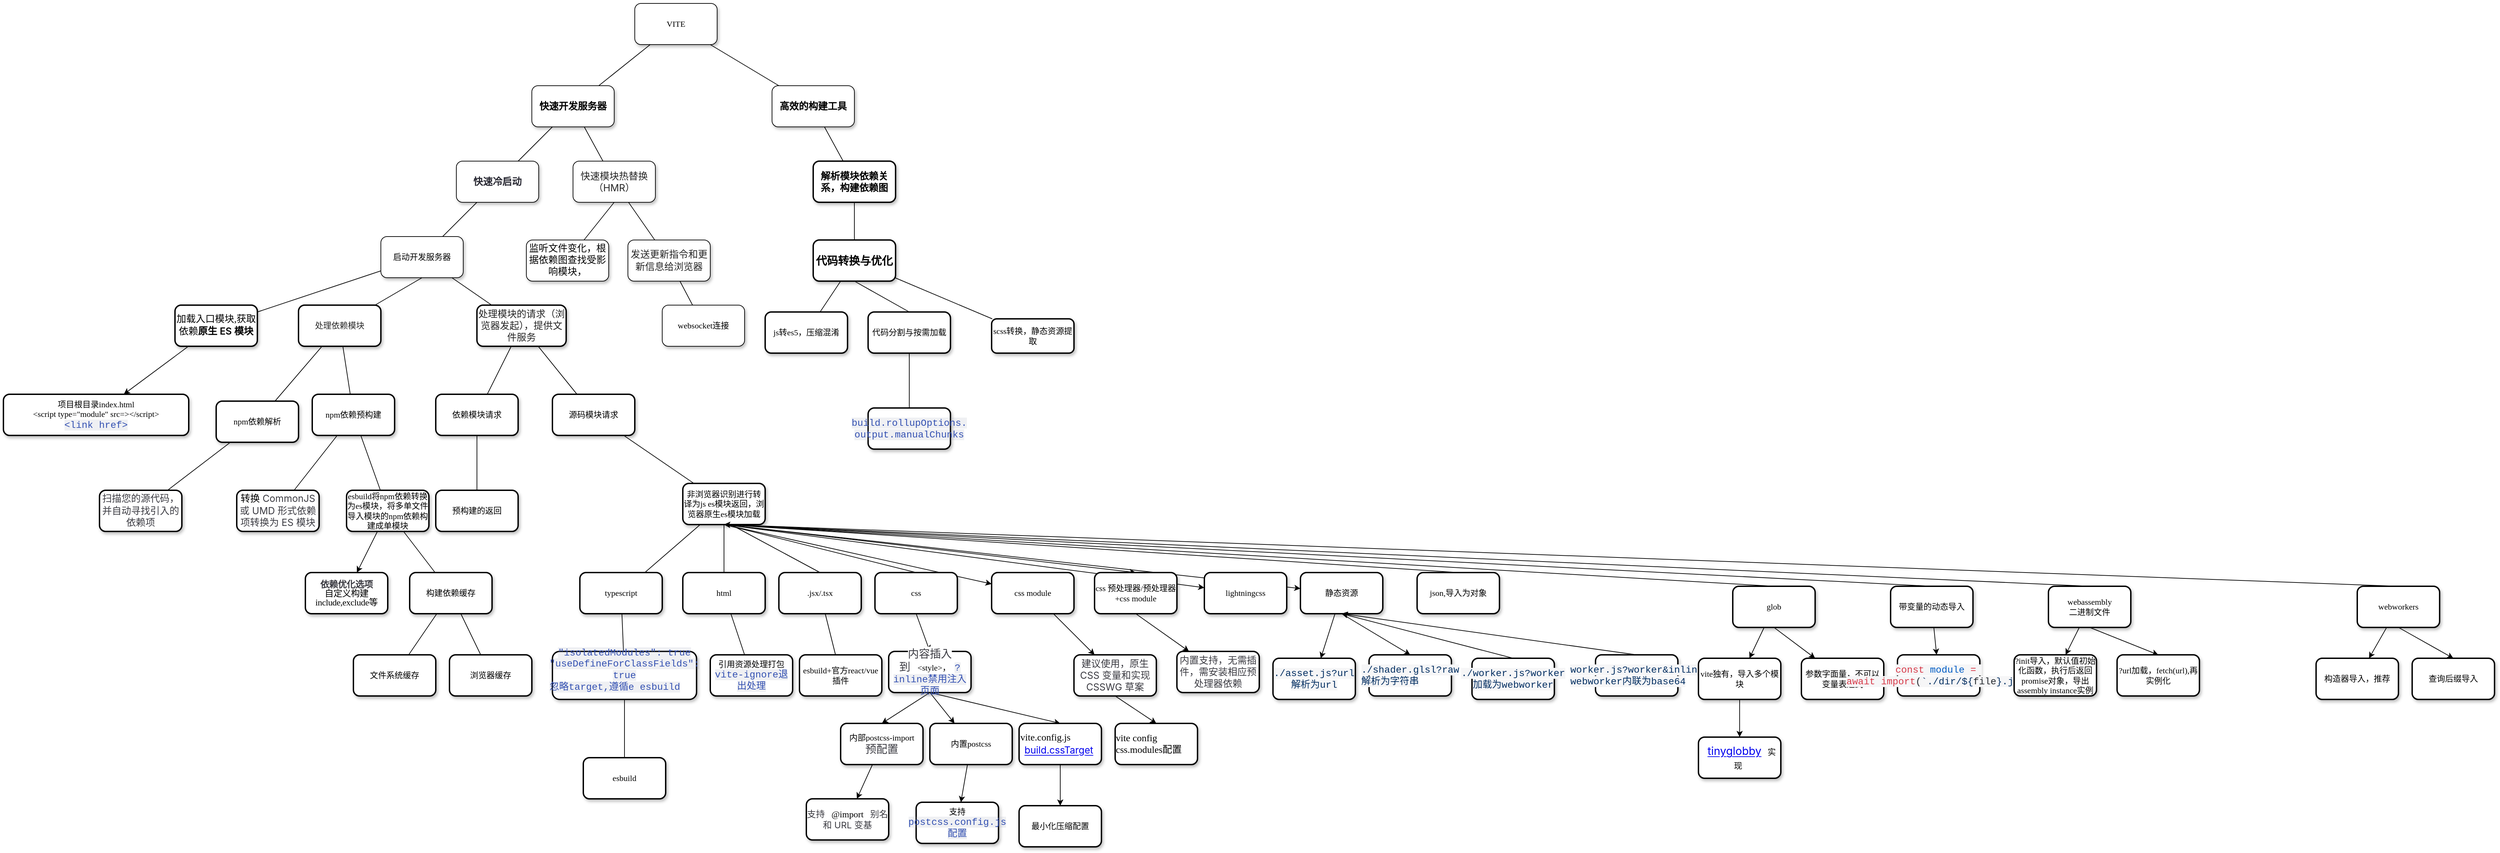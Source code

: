 <mxfile version="24.8.6">
  <diagram name="Page-1" id="10a91c8b-09ff-31b1-d368-03940ed4cc9e">
    <mxGraphModel dx="2201" dy="670" grid="1" gridSize="10" guides="1" tooltips="1" connect="1" arrows="1" fold="1" page="1" pageScale="1" pageWidth="1100" pageHeight="850" background="none" math="0" shadow="0">
      <root>
        <mxCell id="0" />
        <mxCell id="1" parent="0" />
        <mxCell id="62893188c0fa7362-1" value="VITE" style="whiteSpace=wrap;html=1;rounded=1;shadow=1;labelBackgroundColor=none;strokeWidth=1;fontFamily=Verdana;fontSize=12;align=center;" parent="1" vertex="1">
          <mxGeometry x="580" y="50" width="120" height="60" as="geometry" />
        </mxCell>
        <mxCell id="62893188c0fa7362-2" value="&lt;span style=&quot;-webkit-font-smoothing: antialiased; box-sizing: border-box; -webkit-tap-highlight-color: rgba(0, 0, 0, 0); font-weight: 600; color: initial; line-height: var(--md-box-samantha-normal-text-line-height); overflow-anchor: auto; font-family: Inter, -apple-system, &amp;quot;system-ui&amp;quot;, &amp;quot;Segoe UI&amp;quot;, &amp;quot;SF Pro SC&amp;quot;, &amp;quot;SF Pro Display&amp;quot;, &amp;quot;SF Pro Icons&amp;quot;, &amp;quot;PingFang SC&amp;quot;, &amp;quot;Hiragino Sans GB&amp;quot;, &amp;quot;Microsoft YaHei&amp;quot;, &amp;quot;Helvetica Neue&amp;quot;, Helvetica, Arial, sans-serif; text-align: left; background-color: rgb(255, 255, 255);&quot;&gt;&lt;font style=&quot;font-size: 14px;&quot;&gt;快速开发服务器&lt;/font&gt;&lt;/span&gt;" style="whiteSpace=wrap;html=1;rounded=1;shadow=1;labelBackgroundColor=none;strokeWidth=1;fontFamily=Verdana;fontSize=12;align=center;" parent="1" vertex="1">
          <mxGeometry x="430" y="170" width="120" height="60" as="geometry" />
        </mxCell>
        <mxCell id="62893188c0fa7362-3" value="&lt;span style=&quot;-webkit-font-smoothing: antialiased; box-sizing: border-box; -webkit-tap-highlight-color: rgba(0, 0, 0, 0); font-weight: 600; color: initial; line-height: var(--md-box-samantha-normal-text-line-height); overflow-anchor: auto; font-family: Inter, -apple-system, &amp;quot;system-ui&amp;quot;, &amp;quot;Segoe UI&amp;quot;, &amp;quot;SF Pro SC&amp;quot;, &amp;quot;SF Pro Display&amp;quot;, &amp;quot;SF Pro Icons&amp;quot;, &amp;quot;PingFang SC&amp;quot;, &amp;quot;Hiragino Sans GB&amp;quot;, &amp;quot;Microsoft YaHei&amp;quot;, &amp;quot;Helvetica Neue&amp;quot;, Helvetica, Arial, sans-serif; text-align: left; background-color: rgb(255, 255, 255);&quot;&gt;&lt;font style=&quot;font-size: 14px;&quot;&gt;高效的构建工具&lt;/font&gt;&lt;/span&gt;" style="whiteSpace=wrap;html=1;rounded=1;shadow=1;labelBackgroundColor=none;strokeWidth=1;fontFamily=Verdana;fontSize=12;align=center;" parent="1" vertex="1">
          <mxGeometry x="780" y="170" width="120" height="60" as="geometry" />
        </mxCell>
        <mxCell id="62893188c0fa7362-4" value="" style="rounded=0;html=1;labelBackgroundColor=none;startArrow=none;startFill=0;startSize=5;endArrow=none;endFill=0;endSize=5;jettySize=auto;orthogonalLoop=1;strokeWidth=1;fontFamily=Verdana;fontSize=12" parent="1" source="62893188c0fa7362-1" target="62893188c0fa7362-3" edge="1">
          <mxGeometry x="-0.3" y="13" relative="1" as="geometry">
            <mxPoint as="offset" />
          </mxGeometry>
        </mxCell>
        <mxCell id="62893188c0fa7362-5" value="" style="rounded=0;html=1;labelBackgroundColor=none;startArrow=none;startFill=0;startSize=5;endArrow=none;endFill=0;endSize=5;jettySize=auto;orthogonalLoop=1;strokeWidth=1;fontFamily=Verdana;fontSize=12" parent="1" source="62893188c0fa7362-1" target="62893188c0fa7362-2" edge="1">
          <mxGeometry x="-0.353" y="-11" relative="1" as="geometry">
            <mxPoint as="offset" />
          </mxGeometry>
        </mxCell>
        <mxCell id="62893188c0fa7362-8" value="&lt;span style=&quot;--un-rotate: 0; --un-rotate-x: 0; --un-rotate-y: 0; --un-rotate-z: 0; --un-scale-x: 1; --un-scale-y: 1; --un-scale-z: 1; --un-skew-x: 0; --un-skew-y: 0; --un-translate-x: 0; --un-translate-y: 0; --un-translate-z: 0; --un-pan-x: ; --un-pan-y: ; --un-pinch-zoom: ; --un-scroll-snap-strictness: proximity; --un-ordinal: ; --un-slashed-zero: ; --un-numeric-figure: ; --un-numeric-spacing: ; --un-numeric-fraction: ; --un-border-spacing-x: 0; --un-border-spacing-y: 0; --un-ring-offset-shadow: 0 0 transparent; --un-ring-shadow: 0 0 transparent; --un-shadow-inset: ; --un-shadow: 0 0 transparent; --un-ring-inset: ; --un-ring-offset-width: 0px; --un-ring-offset-color: #fff; --un-ring-width: 0px; --un-ring-color: rgba(147,197,253,.5); --un-blur: ; --un-brightness: ; --un-contrast: ; --un-drop-shadow: ; --un-grayscale: ; --un-hue-rotate: ; --un-invert: ; --un-saturate: ; --un-sepia: ; --un-backdrop-blur: ; --un-backdrop-brightness: ; --un-backdrop-contrast: ; --un-backdrop-grayscale: ; --un-backdrop-hue-rotate: ; --un-backdrop-invert: ; --un-backdrop-opacity: ; --un-backdrop-saturate: ; --un-backdrop-sepia: ; box-sizing: border-box; font-weight: 600; color: rgb(44, 44, 54); font-family: -apple-system, &amp;quot;system-ui&amp;quot;, &amp;quot;Segoe UI&amp;quot;, &amp;quot;Noto Sans&amp;quot;, Helvetica, Arial, sans-serif, &amp;quot;Apple Color Emoji&amp;quot;, &amp;quot;Segoe UI Emoji&amp;quot;; letter-spacing: 0.08px; text-align: left; background-color: rgb(255, 255, 255);&quot; data-spm-anchor-id=&quot;5176.281.0.i6.297c5d27ZNSkjN&quot;&gt;&lt;font style=&quot;font-size: 14px;&quot;&gt;快速冷启动&lt;/font&gt;&lt;/span&gt;" style="whiteSpace=wrap;html=1;rounded=1;shadow=1;labelBackgroundColor=none;strokeWidth=1;fontFamily=Verdana;fontSize=12;align=center;" parent="1" vertex="1">
          <mxGeometry x="320" y="280" width="120" height="60" as="geometry" />
        </mxCell>
        <mxCell id="yHctsX7cKEwODxLjcGEp-7" style="rounded=0;orthogonalLoop=1;jettySize=auto;html=1;exitX=0.5;exitY=1;exitDx=0;exitDy=0;endArrow=none;endFill=0;" parent="1" source="62893188c0fa7362-9" target="yHctsX7cKEwODxLjcGEp-3" edge="1">
          <mxGeometry relative="1" as="geometry" />
        </mxCell>
        <mxCell id="yHctsX7cKEwODxLjcGEp-11" value="" style="rounded=0;orthogonalLoop=1;jettySize=auto;html=1;endArrow=none;endFill=0;" parent="1" source="62893188c0fa7362-9" target="yHctsX7cKEwODxLjcGEp-10" edge="1">
          <mxGeometry relative="1" as="geometry" />
        </mxCell>
        <mxCell id="62893188c0fa7362-9" value="&lt;span style=&quot;color: rgba(0, 0, 0, 0.85); font-family: Inter, -apple-system, &amp;quot;system-ui&amp;quot;, &amp;quot;Segoe UI&amp;quot;, &amp;quot;SF Pro SC&amp;quot;, &amp;quot;SF Pro Display&amp;quot;, &amp;quot;SF Pro Icons&amp;quot;, &amp;quot;PingFang SC&amp;quot;, &amp;quot;Hiragino Sans GB&amp;quot;, &amp;quot;Microsoft YaHei&amp;quot;, &amp;quot;Helvetica Neue&amp;quot;, Helvetica, Arial, sans-serif; text-align: left; background-color: rgb(255, 255, 255);&quot;&gt;&lt;font style=&quot;font-size: 14px;&quot;&gt;快速模块热替换（HMR）&lt;/font&gt;&lt;/span&gt;" style="whiteSpace=wrap;html=1;rounded=1;shadow=1;labelBackgroundColor=none;strokeWidth=1;fontFamily=Verdana;fontSize=12;align=center;" parent="1" vertex="1">
          <mxGeometry x="490" y="280" width="120" height="60" as="geometry" />
        </mxCell>
        <mxCell id="yHctsX7cKEwODxLjcGEp-15" value="" style="rounded=0;orthogonalLoop=1;jettySize=auto;html=1;endArrow=none;endFill=0;" parent="1" source="62893188c0fa7362-10" target="yHctsX7cKEwODxLjcGEp-14" edge="1">
          <mxGeometry relative="1" as="geometry" />
        </mxCell>
        <mxCell id="62893188c0fa7362-10" value="&lt;span style=&quot;-webkit-font-smoothing: antialiased; box-sizing: border-box; -webkit-tap-highlight-color: rgba(0, 0, 0, 0); font-weight: 600; color: initial; line-height: var(--md-box-samantha-normal-text-line-height); overflow-anchor: auto; font-family: Inter, -apple-system, &amp;quot;system-ui&amp;quot;, &amp;quot;Segoe UI&amp;quot;, &amp;quot;SF Pro SC&amp;quot;, &amp;quot;SF Pro Display&amp;quot;, &amp;quot;SF Pro Icons&amp;quot;, &amp;quot;PingFang SC&amp;quot;, &amp;quot;Hiragino Sans GB&amp;quot;, &amp;quot;Microsoft YaHei&amp;quot;, &amp;quot;Helvetica Neue&amp;quot;, Helvetica, Arial, sans-serif; text-align: left; background-color: rgb(255, 255, 255);&quot;&gt;&lt;font style=&quot;font-size: 14px;&quot;&gt;解析模块依赖关系，构建依赖图&lt;/font&gt;&lt;/span&gt;" style="whiteSpace=wrap;html=1;rounded=1;shadow=1;labelBackgroundColor=none;strokeWidth=2;fontFamily=Verdana;fontSize=12;align=center;" parent="1" vertex="1">
          <mxGeometry x="840" y="280" width="120" height="60" as="geometry" />
        </mxCell>
        <mxCell id="62893188c0fa7362-12" value="&lt;span&gt;启动开发服务器&lt;/span&gt;" style="whiteSpace=wrap;html=1;rounded=1;shadow=1;labelBackgroundColor=none;strokeWidth=1;fontFamily=Verdana;fontSize=12;align=center;" parent="1" vertex="1">
          <mxGeometry x="210" y="390" width="120" height="60" as="geometry" />
        </mxCell>
        <mxCell id="62893188c0fa7362-14" value="" style="rounded=0;html=1;labelBackgroundColor=none;startArrow=none;startFill=0;startSize=5;endArrow=none;endFill=0;endSize=5;jettySize=auto;orthogonalLoop=1;strokeWidth=1;fontFamily=Verdana;fontSize=12" parent="1" source="62893188c0fa7362-2" target="62893188c0fa7362-8" edge="1">
          <mxGeometry x="-0.2" y="-14" relative="1" as="geometry">
            <mxPoint as="offset" />
          </mxGeometry>
        </mxCell>
        <mxCell id="62893188c0fa7362-15" value="" style="rounded=0;html=1;labelBackgroundColor=none;startArrow=none;startFill=0;startSize=5;endArrow=none;endFill=0;endSize=5;jettySize=auto;orthogonalLoop=1;strokeWidth=1;fontFamily=Verdana;fontSize=12" parent="1" source="62893188c0fa7362-2" target="62893188c0fa7362-9" edge="1">
          <mxGeometry x="-0.2" y="14" relative="1" as="geometry">
            <mxPoint as="offset" />
          </mxGeometry>
        </mxCell>
        <mxCell id="62893188c0fa7362-16" value="" style="rounded=0;html=1;labelBackgroundColor=none;startArrow=none;startFill=0;startSize=5;endArrow=none;endFill=0;endSize=5;jettySize=auto;orthogonalLoop=1;strokeWidth=1;fontFamily=Verdana;fontSize=12" parent="1" source="62893188c0fa7362-3" target="62893188c0fa7362-10" edge="1">
          <mxGeometry x="-0.261" y="-13" relative="1" as="geometry">
            <mxPoint as="offset" />
          </mxGeometry>
        </mxCell>
        <mxCell id="62893188c0fa7362-18" value="" style="rounded=0;html=1;labelBackgroundColor=none;startArrow=none;startFill=0;startSize=5;endArrow=none;endFill=0;endSize=5;jettySize=auto;orthogonalLoop=1;strokeWidth=1;fontFamily=Verdana;fontSize=12" parent="1" source="62893188c0fa7362-8" target="62893188c0fa7362-12" edge="1">
          <mxGeometry x="-0.217" y="-14" relative="1" as="geometry">
            <mxPoint as="offset" />
          </mxGeometry>
        </mxCell>
        <mxCell id="5Hu--Ve8GHNzu-1RMvdn-2" value="" style="rounded=0;orthogonalLoop=1;jettySize=auto;html=1;" edge="1" parent="1" source="62893188c0fa7362-20" target="5Hu--Ve8GHNzu-1RMvdn-1">
          <mxGeometry relative="1" as="geometry" />
        </mxCell>
        <mxCell id="62893188c0fa7362-20" value="&lt;font style=&quot;font-size: 14px;&quot;&gt;加载入口模块,获取依赖&lt;span style=&quot;-webkit-font-smoothing: antialiased; box-sizing: border-box; -webkit-tap-highlight-color: rgba(0, 0, 0, 0); font-weight: 600; color: initial; line-height: var(--md-box-samantha-normal-text-line-height); overflow-anchor: auto; font-family: Inter, -apple-system, &amp;quot;system-ui&amp;quot;, &amp;quot;Segoe UI&amp;quot;, &amp;quot;SF Pro SC&amp;quot;, &amp;quot;SF Pro Display&amp;quot;, &amp;quot;SF Pro Icons&amp;quot;, &amp;quot;PingFang SC&amp;quot;, &amp;quot;Hiragino Sans GB&amp;quot;, &amp;quot;Microsoft YaHei&amp;quot;, &amp;quot;Helvetica Neue&amp;quot;, Helvetica, Arial, sans-serif; text-align: left; background-color: rgb(255, 255, 255);&quot;&gt;原生 ES 模块&lt;/span&gt;&lt;/font&gt;" style="whiteSpace=wrap;html=1;rounded=1;shadow=1;labelBackgroundColor=none;strokeWidth=2;fontFamily=Verdana;fontSize=12;align=center;" parent="1" vertex="1">
          <mxGeometry x="-90" y="490" width="120" height="60" as="geometry" />
        </mxCell>
        <mxCell id="yHctsX7cKEwODxLjcGEp-2" value="" style="rounded=0;orthogonalLoop=1;jettySize=auto;html=1;endArrow=none;endFill=0;exitX=0.5;exitY=1;exitDx=0;exitDy=0;" parent="1" source="62893188c0fa7362-12" target="yHctsX7cKEwODxLjcGEp-1" edge="1">
          <mxGeometry relative="1" as="geometry">
            <mxPoint x="260" y="520" as="sourcePoint" />
          </mxGeometry>
        </mxCell>
        <mxCell id="5Hu--Ve8GHNzu-1RMvdn-24" value="" style="rounded=0;orthogonalLoop=1;jettySize=auto;html=1;endArrow=none;endFill=0;" edge="1" parent="1" source="62893188c0fa7362-21" target="5Hu--Ve8GHNzu-1RMvdn-23">
          <mxGeometry relative="1" as="geometry" />
        </mxCell>
        <mxCell id="5Hu--Ve8GHNzu-1RMvdn-28" value="" style="rounded=0;orthogonalLoop=1;jettySize=auto;html=1;endArrow=none;endFill=0;" edge="1" parent="1" source="62893188c0fa7362-21" target="5Hu--Ve8GHNzu-1RMvdn-27">
          <mxGeometry relative="1" as="geometry" />
        </mxCell>
        <mxCell id="62893188c0fa7362-21" value="&lt;span style=&quot;color: rgba(0, 0, 0, 0.85); font-family: Inter, -apple-system, &amp;quot;system-ui&amp;quot;, &amp;quot;Segoe UI&amp;quot;, &amp;quot;SF Pro SC&amp;quot;, &amp;quot;SF Pro Display&amp;quot;, &amp;quot;SF Pro Icons&amp;quot;, &amp;quot;PingFang SC&amp;quot;, &amp;quot;Hiragino Sans GB&amp;quot;, &amp;quot;Microsoft YaHei&amp;quot;, &amp;quot;Helvetica Neue&amp;quot;, Helvetica, Arial, sans-serif; text-align: left; background-color: rgb(255, 255, 255);&quot;&gt;&lt;font style=&quot;font-size: 14px;&quot;&gt;处理模块的请求（浏览器发起），提供文件服务&lt;/font&gt;&lt;/span&gt;" style="whiteSpace=wrap;html=1;rounded=1;shadow=1;labelBackgroundColor=none;strokeWidth=2;fontFamily=Verdana;fontSize=12;align=center;" parent="1" vertex="1">
          <mxGeometry x="350" y="490" width="130" height="60" as="geometry" />
        </mxCell>
        <mxCell id="62893188c0fa7362-24" value="" style="rounded=0;html=1;labelBackgroundColor=none;startArrow=none;startFill=0;startSize=5;endArrow=none;endFill=0;endSize=5;jettySize=auto;orthogonalLoop=1;strokeWidth=1;fontFamily=Verdana;fontSize=12" parent="1" source="62893188c0fa7362-12" target="62893188c0fa7362-20" edge="1">
          <mxGeometry x="0.137" y="-16" relative="1" as="geometry">
            <mxPoint as="offset" />
          </mxGeometry>
        </mxCell>
        <mxCell id="62893188c0fa7362-25" value="" style="rounded=0;html=1;labelBackgroundColor=none;startArrow=none;startFill=0;startSize=5;endArrow=none;endFill=0;endSize=5;jettySize=auto;orthogonalLoop=1;strokeWidth=1;fontFamily=Verdana;fontSize=12" parent="1" source="62893188c0fa7362-12" target="62893188c0fa7362-21" edge="1">
          <mxGeometry x="0.137" y="16" relative="1" as="geometry">
            <mxPoint as="offset" />
          </mxGeometry>
        </mxCell>
        <mxCell id="5Hu--Ve8GHNzu-1RMvdn-4" value="" style="rounded=0;orthogonalLoop=1;jettySize=auto;html=1;endArrow=none;endFill=0;" edge="1" parent="1" source="yHctsX7cKEwODxLjcGEp-1" target="5Hu--Ve8GHNzu-1RMvdn-3">
          <mxGeometry relative="1" as="geometry" />
        </mxCell>
        <mxCell id="5Hu--Ve8GHNzu-1RMvdn-6" value="" style="rounded=0;orthogonalLoop=1;jettySize=auto;html=1;endArrow=none;endFill=0;" edge="1" parent="1" source="yHctsX7cKEwODxLjcGEp-1" target="5Hu--Ve8GHNzu-1RMvdn-5">
          <mxGeometry relative="1" as="geometry" />
        </mxCell>
        <mxCell id="yHctsX7cKEwODxLjcGEp-1" value="&lt;span style=&quot;color: rgba(0, 0, 0, 0.85); font-family: Inter, -apple-system, &amp;quot;system-ui&amp;quot;, &amp;quot;Segoe UI&amp;quot;, &amp;quot;SF Pro SC&amp;quot;, &amp;quot;SF Pro Display&amp;quot;, &amp;quot;SF Pro Icons&amp;quot;, &amp;quot;PingFang SC&amp;quot;, &amp;quot;Hiragino Sans GB&amp;quot;, &amp;quot;Microsoft YaHei&amp;quot;, &amp;quot;Helvetica Neue&amp;quot;, Helvetica, Arial, sans-serif; text-align: left; background-color: rgb(255, 255, 255);&quot;&gt;&lt;font style=&quot;font-size: 12px;&quot;&gt;处理依赖模块&lt;/font&gt;&lt;/span&gt;" style="whiteSpace=wrap;html=1;fontFamily=Verdana;rounded=1;shadow=1;labelBackgroundColor=none;strokeWidth=2;" parent="1" vertex="1">
          <mxGeometry x="90" y="490" width="120" height="60" as="geometry" />
        </mxCell>
        <mxCell id="yHctsX7cKEwODxLjcGEp-3" value="&lt;font style=&quot;font-size: 14px;&quot;&gt;监听文件变化，根据依赖图查找受影响模块，&lt;/font&gt;" style="whiteSpace=wrap;html=1;fontFamily=Verdana;rounded=1;shadow=1;labelBackgroundColor=none;strokeWidth=1;" parent="1" vertex="1">
          <mxGeometry x="422" y="395" width="120" height="60" as="geometry" />
        </mxCell>
        <mxCell id="yHctsX7cKEwODxLjcGEp-13" value="" style="rounded=0;orthogonalLoop=1;jettySize=auto;html=1;endArrow=none;endFill=0;" parent="1" source="yHctsX7cKEwODxLjcGEp-10" target="yHctsX7cKEwODxLjcGEp-12" edge="1">
          <mxGeometry relative="1" as="geometry" />
        </mxCell>
        <mxCell id="yHctsX7cKEwODxLjcGEp-10" value="&lt;font style=&quot;font-size: 14px;&quot;&gt;&lt;span style=&quot;color: rgba(0, 0, 0, 0.85); font-family: Inter, -apple-system, &amp;quot;system-ui&amp;quot;, &amp;quot;Segoe UI&amp;quot;, &amp;quot;SF Pro SC&amp;quot;, &amp;quot;SF Pro Display&amp;quot;, &amp;quot;SF Pro Icons&amp;quot;, &amp;quot;PingFang SC&amp;quot;, &amp;quot;Hiragino Sans GB&amp;quot;, &amp;quot;Microsoft YaHei&amp;quot;, &amp;quot;Helvetica Neue&amp;quot;, Helvetica, Arial, sans-serif; text-align: left; background-color: rgb(255, 255, 255);&quot;&gt;发送更新指令和更新信息给浏览器&lt;/span&gt;&lt;/font&gt;" style="whiteSpace=wrap;html=1;fontFamily=Verdana;rounded=1;shadow=1;labelBackgroundColor=none;strokeWidth=1;" parent="1" vertex="1">
          <mxGeometry x="570" y="395" width="120" height="60" as="geometry" />
        </mxCell>
        <mxCell id="yHctsX7cKEwODxLjcGEp-12" value="websocket连接" style="whiteSpace=wrap;html=1;fontFamily=Verdana;rounded=1;shadow=1;labelBackgroundColor=none;strokeWidth=1;" parent="1" vertex="1">
          <mxGeometry x="620" y="490" width="120" height="60" as="geometry" />
        </mxCell>
        <mxCell id="yHctsX7cKEwODxLjcGEp-18" value="" style="rounded=0;orthogonalLoop=1;jettySize=auto;html=1;endArrow=none;endFill=0;" parent="1" source="yHctsX7cKEwODxLjcGEp-14" target="yHctsX7cKEwODxLjcGEp-16" edge="1">
          <mxGeometry relative="1" as="geometry" />
        </mxCell>
        <mxCell id="yHctsX7cKEwODxLjcGEp-22" value="" style="rounded=0;orthogonalLoop=1;jettySize=auto;html=1;endArrow=none;endFill=0;" parent="1" source="yHctsX7cKEwODxLjcGEp-14" target="yHctsX7cKEwODxLjcGEp-21" edge="1">
          <mxGeometry relative="1" as="geometry" />
        </mxCell>
        <mxCell id="yHctsX7cKEwODxLjcGEp-26" style="rounded=0;orthogonalLoop=1;jettySize=auto;html=1;exitX=0.5;exitY=1;exitDx=0;exitDy=0;entryX=0.5;entryY=0;entryDx=0;entryDy=0;endArrow=none;endFill=0;" parent="1" source="yHctsX7cKEwODxLjcGEp-14" target="yHctsX7cKEwODxLjcGEp-23" edge="1">
          <mxGeometry relative="1" as="geometry" />
        </mxCell>
        <mxCell id="yHctsX7cKEwODxLjcGEp-14" value="&lt;span style=&quot;-webkit-font-smoothing: antialiased; box-sizing: border-box; -webkit-tap-highlight-color: rgba(0, 0, 0, 0); font-weight: 600; color: initial; font-size: 16px; line-height: var(--md-box-samantha-normal-text-line-height); overflow-anchor: auto; font-family: Inter, -apple-system, &amp;quot;system-ui&amp;quot;, &amp;quot;Segoe UI&amp;quot;, &amp;quot;SF Pro SC&amp;quot;, &amp;quot;SF Pro Display&amp;quot;, &amp;quot;SF Pro Icons&amp;quot;, &amp;quot;PingFang SC&amp;quot;, &amp;quot;Hiragino Sans GB&amp;quot;, &amp;quot;Microsoft YaHei&amp;quot;, &amp;quot;Helvetica Neue&amp;quot;, Helvetica, Arial, sans-serif; text-align: left; background-color: rgb(255, 255, 255);&quot;&gt;代码转换与优化&lt;/span&gt;" style="whiteSpace=wrap;html=1;fontFamily=Verdana;rounded=1;shadow=1;labelBackgroundColor=none;strokeWidth=2;" parent="1" vertex="1">
          <mxGeometry x="840" y="395" width="120" height="60" as="geometry" />
        </mxCell>
        <mxCell id="yHctsX7cKEwODxLjcGEp-16" value="js转es5，压缩混淆" style="whiteSpace=wrap;html=1;fontFamily=Verdana;rounded=1;shadow=1;labelBackgroundColor=none;strokeWidth=2;" parent="1" vertex="1">
          <mxGeometry x="770" y="500" width="120" height="60" as="geometry" />
        </mxCell>
        <mxCell id="yHctsX7cKEwODxLjcGEp-21" value="scss转换，静态资源提取" style="whiteSpace=wrap;html=1;fontFamily=Verdana;rounded=1;shadow=1;labelBackgroundColor=none;strokeWidth=2;" parent="1" vertex="1">
          <mxGeometry x="1100" y="510" width="120" height="50" as="geometry" />
        </mxCell>
        <mxCell id="5Hu--Ve8GHNzu-1RMvdn-125" value="" style="rounded=0;orthogonalLoop=1;jettySize=auto;html=1;endArrow=none;endFill=0;" edge="1" parent="1" source="yHctsX7cKEwODxLjcGEp-23" target="5Hu--Ve8GHNzu-1RMvdn-124">
          <mxGeometry relative="1" as="geometry" />
        </mxCell>
        <mxCell id="yHctsX7cKEwODxLjcGEp-23" value="代码分割与按需加载" style="whiteSpace=wrap;html=1;fontFamily=Verdana;rounded=1;shadow=1;labelBackgroundColor=none;strokeWidth=2;" parent="1" vertex="1">
          <mxGeometry x="920" y="500" width="120" height="60" as="geometry" />
        </mxCell>
        <mxCell id="5Hu--Ve8GHNzu-1RMvdn-1" value="项目根目录index.html&lt;div&gt;&amp;lt;script type=&quot;module&quot; src=&amp;gt;&amp;lt;/script&amp;gt;&lt;/div&gt;&lt;div&gt;&lt;span style=&quot;color: rgb(52, 81, 178); font-family: ui-monospace, Menlo, Monaco, Consolas, &amp;quot;Liberation Mono&amp;quot;, &amp;quot;Courier New&amp;quot;, monospace; font-size: 14px; text-align: start; background-color: rgba(142, 150, 170, 0.14);&quot;&gt;&amp;lt;link href&amp;gt;&lt;/span&gt;&lt;/div&gt;" style="whiteSpace=wrap;html=1;fontFamily=Verdana;rounded=1;shadow=1;labelBackgroundColor=none;strokeWidth=2;" vertex="1" parent="1">
          <mxGeometry x="-340" y="620" width="270" height="60" as="geometry" />
        </mxCell>
        <mxCell id="5Hu--Ve8GHNzu-1RMvdn-8" value="" style="rounded=0;orthogonalLoop=1;jettySize=auto;html=1;endArrow=none;endFill=0;" edge="1" parent="1" source="5Hu--Ve8GHNzu-1RMvdn-3" target="5Hu--Ve8GHNzu-1RMvdn-7">
          <mxGeometry relative="1" as="geometry" />
        </mxCell>
        <mxCell id="5Hu--Ve8GHNzu-1RMvdn-10" value="" style="rounded=0;orthogonalLoop=1;jettySize=auto;html=1;endArrow=none;endFill=0;" edge="1" parent="1" source="5Hu--Ve8GHNzu-1RMvdn-3" target="5Hu--Ve8GHNzu-1RMvdn-9">
          <mxGeometry relative="1" as="geometry" />
        </mxCell>
        <mxCell id="5Hu--Ve8GHNzu-1RMvdn-3" value="npm依赖预构建" style="whiteSpace=wrap;html=1;fontFamily=Verdana;rounded=1;shadow=1;labelBackgroundColor=none;strokeWidth=2;" vertex="1" parent="1">
          <mxGeometry x="110" y="620" width="120" height="60" as="geometry" />
        </mxCell>
        <mxCell id="5Hu--Ve8GHNzu-1RMvdn-21" value="" style="rounded=0;orthogonalLoop=1;jettySize=auto;html=1;endArrow=none;endFill=0;" edge="1" parent="1" source="5Hu--Ve8GHNzu-1RMvdn-5" target="5Hu--Ve8GHNzu-1RMvdn-20">
          <mxGeometry relative="1" as="geometry" />
        </mxCell>
        <mxCell id="5Hu--Ve8GHNzu-1RMvdn-5" value="npm依赖解析" style="whiteSpace=wrap;html=1;fontFamily=Verdana;rounded=1;shadow=1;labelBackgroundColor=none;strokeWidth=2;" vertex="1" parent="1">
          <mxGeometry x="-30" y="630" width="120" height="60" as="geometry" />
        </mxCell>
        <mxCell id="5Hu--Ve8GHNzu-1RMvdn-7" value="转换&lt;span style=&quot;color: rgb(60, 60, 67); font-family: &amp;quot;Punctuation SC&amp;quot;, Inter, ui-sans-serif, system-ui, sans-serif, &amp;quot;Apple Color Emoji&amp;quot;, &amp;quot;Segoe UI Emoji&amp;quot;, &amp;quot;Segoe UI Symbol&amp;quot;, &amp;quot;Noto Color Emoji&amp;quot;; font-size: 14px; text-align: left; background-color: rgb(255, 255, 255);&quot;&gt;&amp;nbsp;CommonJS 或 UMD 形式依赖项转换为 ES 模块&lt;/span&gt;" style="whiteSpace=wrap;html=1;fontFamily=Verdana;rounded=1;shadow=1;labelBackgroundColor=none;strokeWidth=2;fontSize=14;" vertex="1" parent="1">
          <mxGeometry y="760" width="120" height="60" as="geometry" />
        </mxCell>
        <mxCell id="5Hu--Ve8GHNzu-1RMvdn-12" value="" style="rounded=0;orthogonalLoop=1;jettySize=auto;html=1;endArrow=none;endFill=0;" edge="1" parent="1" source="5Hu--Ve8GHNzu-1RMvdn-9" target="5Hu--Ve8GHNzu-1RMvdn-11">
          <mxGeometry relative="1" as="geometry" />
        </mxCell>
        <mxCell id="5Hu--Ve8GHNzu-1RMvdn-19" value="" style="rounded=0;orthogonalLoop=1;jettySize=auto;html=1;" edge="1" parent="1" source="5Hu--Ve8GHNzu-1RMvdn-9" target="5Hu--Ve8GHNzu-1RMvdn-18">
          <mxGeometry relative="1" as="geometry" />
        </mxCell>
        <mxCell id="5Hu--Ve8GHNzu-1RMvdn-9" value="esbuild将npm依赖转换为es模块，将多单文件导入模块的npm依赖构建成单模块" style="whiteSpace=wrap;html=1;fontFamily=Verdana;rounded=1;shadow=1;labelBackgroundColor=none;strokeWidth=2;" vertex="1" parent="1">
          <mxGeometry x="160" y="760" width="120" height="60" as="geometry" />
        </mxCell>
        <mxCell id="5Hu--Ve8GHNzu-1RMvdn-14" value="" style="rounded=0;orthogonalLoop=1;jettySize=auto;html=1;endArrow=none;endFill=0;" edge="1" parent="1" source="5Hu--Ve8GHNzu-1RMvdn-11" target="5Hu--Ve8GHNzu-1RMvdn-13">
          <mxGeometry relative="1" as="geometry" />
        </mxCell>
        <mxCell id="5Hu--Ve8GHNzu-1RMvdn-16" value="" style="rounded=0;orthogonalLoop=1;jettySize=auto;html=1;endArrow=none;endFill=0;" edge="1" parent="1" source="5Hu--Ve8GHNzu-1RMvdn-11" target="5Hu--Ve8GHNzu-1RMvdn-15">
          <mxGeometry relative="1" as="geometry" />
        </mxCell>
        <mxCell id="5Hu--Ve8GHNzu-1RMvdn-11" value="构建依赖缓存" style="whiteSpace=wrap;html=1;fontFamily=Verdana;rounded=1;shadow=1;labelBackgroundColor=none;strokeWidth=2;" vertex="1" parent="1">
          <mxGeometry x="252" y="880" width="120" height="60" as="geometry" />
        </mxCell>
        <mxCell id="5Hu--Ve8GHNzu-1RMvdn-13" value="文件系统缓存" style="whiteSpace=wrap;html=1;fontFamily=Verdana;rounded=1;shadow=1;labelBackgroundColor=none;strokeWidth=2;" vertex="1" parent="1">
          <mxGeometry x="170" y="1000" width="120" height="60" as="geometry" />
        </mxCell>
        <mxCell id="5Hu--Ve8GHNzu-1RMvdn-15" value="浏览器缓存" style="whiteSpace=wrap;html=1;fontFamily=Verdana;rounded=1;shadow=1;labelBackgroundColor=none;strokeWidth=2;" vertex="1" parent="1">
          <mxGeometry x="310" y="1000" width="120" height="60" as="geometry" />
        </mxCell>
        <mxCell id="5Hu--Ve8GHNzu-1RMvdn-18" value="&lt;h1 style=&quot;box-sizing: border-box; margin: 0px; line-height: 100%; overflow-wrap: break-word; position: relative; outline: none; letter-spacing: -0.02em; color: rgb(60, 60, 67); font-family: &amp;quot;Punctuation SC&amp;quot;, Inter, ui-sans-serif, system-ui, sans-serif, &amp;quot;Apple Color Emoji&amp;quot;, &amp;quot;Segoe UI Emoji&amp;quot;, &amp;quot;Segoe UI Symbol&amp;quot;, &amp;quot;Noto Color Emoji&amp;quot;; background-color: rgb(255, 255, 255); font-size: 13px;&quot; tabindex=&quot;-1&quot; id=&quot;dep-optimization-options&quot;&gt;&lt;font style=&quot;font-size: 13px;&quot;&gt;依赖优化选项&lt;/font&gt;&lt;/h1&gt;&lt;h1 style=&quot;box-sizing: border-box; margin: 0px; line-height: 100%; overflow-wrap: break-word; position: relative; outline: none; letter-spacing: -0.02em; color: rgb(60, 60, 67); font-family: &amp;quot;Punctuation SC&amp;quot;, Inter, ui-sans-serif, system-ui, sans-serif, &amp;quot;Apple Color Emoji&amp;quot;, &amp;quot;Segoe UI Emoji&amp;quot;, &amp;quot;Segoe UI Symbol&amp;quot;, &amp;quot;Noto Color Emoji&amp;quot;; background-color: rgb(255, 255, 255); font-size: 13px;&quot; tabindex=&quot;-1&quot; id=&quot;dep-optimization-options&quot;&gt;&lt;span style=&quot;background-color: initial; color: rgb(0, 0, 0); font-family: Verdana; font-weight: normal;&quot;&gt;&lt;font style=&quot;font-size: 13px;&quot;&gt;自定义构建include,exclude等&lt;/font&gt;&lt;/span&gt;&lt;/h1&gt;" style="whiteSpace=wrap;html=1;fontFamily=Verdana;rounded=1;shadow=1;labelBackgroundColor=none;strokeWidth=2;fontSize=14;align=center;" vertex="1" parent="1">
          <mxGeometry x="100" y="880" width="120" height="60" as="geometry" />
        </mxCell>
        <mxCell id="5Hu--Ve8GHNzu-1RMvdn-20" value="&lt;span style=&quot;color: rgb(60, 60, 67); font-family: &amp;quot;Punctuation SC&amp;quot;, Inter, ui-sans-serif, system-ui, sans-serif, &amp;quot;Apple Color Emoji&amp;quot;, &amp;quot;Segoe UI Emoji&amp;quot;, &amp;quot;Segoe UI Symbol&amp;quot;, &amp;quot;Noto Color Emoji&amp;quot;; font-size: 14px; text-align: start; background-color: rgb(255, 255, 255);&quot;&gt;扫描您的源代码，并自动寻找引入的依赖项&lt;/span&gt;" style="whiteSpace=wrap;html=1;fontFamily=Verdana;rounded=1;shadow=1;labelBackgroundColor=none;strokeWidth=2;fontSize=14;" vertex="1" parent="1">
          <mxGeometry x="-200" y="760" width="120" height="60" as="geometry" />
        </mxCell>
        <mxCell id="5Hu--Ve8GHNzu-1RMvdn-32" value="" style="rounded=0;orthogonalLoop=1;jettySize=auto;html=1;endArrow=none;endFill=0;" edge="1" parent="1" source="5Hu--Ve8GHNzu-1RMvdn-23" target="5Hu--Ve8GHNzu-1RMvdn-31">
          <mxGeometry relative="1" as="geometry" />
        </mxCell>
        <mxCell id="5Hu--Ve8GHNzu-1RMvdn-23" value="依赖模块请求" style="whiteSpace=wrap;html=1;fontFamily=Verdana;rounded=1;shadow=1;labelBackgroundColor=none;strokeWidth=2;" vertex="1" parent="1">
          <mxGeometry x="290" y="620" width="120" height="60" as="geometry" />
        </mxCell>
        <mxCell id="5Hu--Ve8GHNzu-1RMvdn-30" value="" style="rounded=0;orthogonalLoop=1;jettySize=auto;html=1;endArrow=none;endFill=0;" edge="1" parent="1" source="5Hu--Ve8GHNzu-1RMvdn-27" target="5Hu--Ve8GHNzu-1RMvdn-29">
          <mxGeometry relative="1" as="geometry" />
        </mxCell>
        <mxCell id="5Hu--Ve8GHNzu-1RMvdn-27" value="源码模块请求" style="whiteSpace=wrap;html=1;fontFamily=Verdana;rounded=1;shadow=1;labelBackgroundColor=none;strokeWidth=2;" vertex="1" parent="1">
          <mxGeometry x="460" y="620" width="120" height="60" as="geometry" />
        </mxCell>
        <mxCell id="5Hu--Ve8GHNzu-1RMvdn-34" value="" style="rounded=0;orthogonalLoop=1;jettySize=auto;html=1;endArrow=none;endFill=0;" edge="1" parent="1" source="5Hu--Ve8GHNzu-1RMvdn-29" target="5Hu--Ve8GHNzu-1RMvdn-33">
          <mxGeometry relative="1" as="geometry" />
        </mxCell>
        <mxCell id="5Hu--Ve8GHNzu-1RMvdn-36" value="" style="rounded=0;orthogonalLoop=1;jettySize=auto;html=1;endArrow=none;endFill=0;" edge="1" parent="1" source="5Hu--Ve8GHNzu-1RMvdn-29" target="5Hu--Ve8GHNzu-1RMvdn-35">
          <mxGeometry relative="1" as="geometry" />
        </mxCell>
        <mxCell id="5Hu--Ve8GHNzu-1RMvdn-48" value="" style="rounded=0;orthogonalLoop=1;jettySize=auto;html=1;endArrow=none;endFill=0;entryX=0.5;entryY=0;entryDx=0;entryDy=0;" edge="1" parent="1" target="5Hu--Ve8GHNzu-1RMvdn-44">
          <mxGeometry relative="1" as="geometry">
            <mxPoint x="720" y="810" as="sourcePoint" />
          </mxGeometry>
        </mxCell>
        <mxCell id="5Hu--Ve8GHNzu-1RMvdn-50" style="rounded=0;orthogonalLoop=1;jettySize=auto;html=1;exitX=0.5;exitY=1;exitDx=0;exitDy=0;entryX=0.5;entryY=0;entryDx=0;entryDy=0;endArrow=none;endFill=0;" edge="1" parent="1" source="5Hu--Ve8GHNzu-1RMvdn-29" target="5Hu--Ve8GHNzu-1RMvdn-49">
          <mxGeometry relative="1" as="geometry" />
        </mxCell>
        <mxCell id="5Hu--Ve8GHNzu-1RMvdn-71" style="rounded=0;orthogonalLoop=1;jettySize=auto;html=1;exitX=0.5;exitY=1;exitDx=0;exitDy=0;" edge="1" parent="1" source="5Hu--Ve8GHNzu-1RMvdn-29" target="5Hu--Ve8GHNzu-1RMvdn-70">
          <mxGeometry relative="1" as="geometry" />
        </mxCell>
        <mxCell id="5Hu--Ve8GHNzu-1RMvdn-78" style="rounded=0;orthogonalLoop=1;jettySize=auto;html=1;exitX=0.5;exitY=1;exitDx=0;exitDy=0;entryX=0.5;entryY=0;entryDx=0;entryDy=0;" edge="1" parent="1" source="5Hu--Ve8GHNzu-1RMvdn-29" target="5Hu--Ve8GHNzu-1RMvdn-77">
          <mxGeometry relative="1" as="geometry" />
        </mxCell>
        <mxCell id="5Hu--Ve8GHNzu-1RMvdn-82" style="rounded=0;orthogonalLoop=1;jettySize=auto;html=1;exitX=0.5;exitY=1;exitDx=0;exitDy=0;" edge="1" parent="1" source="5Hu--Ve8GHNzu-1RMvdn-29" target="5Hu--Ve8GHNzu-1RMvdn-81">
          <mxGeometry relative="1" as="geometry" />
        </mxCell>
        <mxCell id="5Hu--Ve8GHNzu-1RMvdn-84" style="rounded=0;orthogonalLoop=1;jettySize=auto;html=1;exitX=0.5;exitY=1;exitDx=0;exitDy=0;" edge="1" parent="1" source="5Hu--Ve8GHNzu-1RMvdn-29" target="5Hu--Ve8GHNzu-1RMvdn-83">
          <mxGeometry relative="1" as="geometry" />
        </mxCell>
        <mxCell id="5Hu--Ve8GHNzu-1RMvdn-29" value="非浏览器识别进行转译为js es模块返回，浏览器原生es模块加载" style="whiteSpace=wrap;html=1;fontFamily=Verdana;rounded=1;shadow=1;labelBackgroundColor=none;strokeWidth=2;" vertex="1" parent="1">
          <mxGeometry x="650" y="750" width="120" height="60" as="geometry" />
        </mxCell>
        <mxCell id="5Hu--Ve8GHNzu-1RMvdn-31" value="预构建的返回" style="whiteSpace=wrap;html=1;fontFamily=Verdana;rounded=1;shadow=1;labelBackgroundColor=none;strokeWidth=2;" vertex="1" parent="1">
          <mxGeometry x="290" y="760" width="120" height="60" as="geometry" />
        </mxCell>
        <mxCell id="5Hu--Ve8GHNzu-1RMvdn-38" value="" style="rounded=0;orthogonalLoop=1;jettySize=auto;html=1;endArrow=none;endFill=0;" edge="1" parent="1" source="5Hu--Ve8GHNzu-1RMvdn-33" target="5Hu--Ve8GHNzu-1RMvdn-37">
          <mxGeometry relative="1" as="geometry" />
        </mxCell>
        <mxCell id="5Hu--Ve8GHNzu-1RMvdn-33" value="typescript" style="whiteSpace=wrap;html=1;fontFamily=Verdana;rounded=1;shadow=1;labelBackgroundColor=none;strokeWidth=2;" vertex="1" parent="1">
          <mxGeometry x="500" y="880" width="120" height="60" as="geometry" />
        </mxCell>
        <mxCell id="5Hu--Ve8GHNzu-1RMvdn-40" value="" style="rounded=0;orthogonalLoop=1;jettySize=auto;html=1;endArrow=none;endFill=0;" edge="1" parent="1" source="5Hu--Ve8GHNzu-1RMvdn-35" target="5Hu--Ve8GHNzu-1RMvdn-39">
          <mxGeometry relative="1" as="geometry" />
        </mxCell>
        <mxCell id="5Hu--Ve8GHNzu-1RMvdn-35" value="html" style="whiteSpace=wrap;html=1;fontFamily=Verdana;rounded=1;shadow=1;labelBackgroundColor=none;strokeWidth=2;" vertex="1" parent="1">
          <mxGeometry x="650" y="880" width="120" height="60" as="geometry" />
        </mxCell>
        <mxCell id="5Hu--Ve8GHNzu-1RMvdn-42" value="" style="rounded=0;orthogonalLoop=1;jettySize=auto;html=1;endArrow=none;endFill=0;" edge="1" parent="1" source="5Hu--Ve8GHNzu-1RMvdn-37" target="5Hu--Ve8GHNzu-1RMvdn-41">
          <mxGeometry relative="1" as="geometry" />
        </mxCell>
        <mxCell id="5Hu--Ve8GHNzu-1RMvdn-37" value="&lt;span style=&quot;color: rgb(52, 81, 178); font-family: ui-monospace, Menlo, Monaco, Consolas, &amp;quot;Liberation Mono&amp;quot;, &amp;quot;Courier New&amp;quot;, monospace; font-size: 14px; text-align: start; background-color: rgba(142, 150, 170, 0.14);&quot;&gt;&quot;isolatedModules&quot;: true&lt;/span&gt;&lt;div&gt;&lt;span style=&quot;color: rgb(52, 81, 178); font-family: ui-monospace, Menlo, Monaco, Consolas, &amp;quot;Liberation Mono&amp;quot;, &amp;quot;Courier New&amp;quot;, monospace; font-size: 14px; text-align: start; background-color: rgba(142, 150, 170, 0.14);&quot;&gt;&quot;useDefineForClassFields&quot;: true&lt;/span&gt;&lt;span style=&quot;color: rgb(52, 81, 178); font-family: ui-monospace, Menlo, Monaco, Consolas, &amp;quot;Liberation Mono&amp;quot;, &amp;quot;Courier New&amp;quot;, monospace; font-size: 14px; text-align: start; background-color: rgba(142, 150, 170, 0.14);&quot;&gt;&lt;/span&gt;&lt;/div&gt;&lt;div style=&quot;text-align: start;&quot;&gt;&lt;font face=&quot;ui-monospace, Menlo, Monaco, Consolas, Liberation Mono, Courier New, monospace&quot; color=&quot;#3451b2&quot;&gt;&lt;span style=&quot;font-size: 14px; background-color: rgba(142, 150, 170, 0.14);&quot;&gt;忽略target,遵循e esbuild&lt;/span&gt;&lt;/font&gt;&lt;/div&gt;&lt;div&gt;&lt;span style=&quot;color: rgb(52, 81, 178); font-family: ui-monospace, Menlo, Monaco, Consolas, &amp;quot;Liberation Mono&amp;quot;, &amp;quot;Courier New&amp;quot;, monospace; font-size: 14px; text-align: start; background-color: rgba(142, 150, 170, 0.14);&quot;&gt;&lt;br&gt;&lt;/span&gt;&lt;/div&gt;" style="whiteSpace=wrap;html=1;fontFamily=Verdana;rounded=1;shadow=1;labelBackgroundColor=none;strokeWidth=2;" vertex="1" parent="1">
          <mxGeometry x="460" y="995" width="210" height="70" as="geometry" />
        </mxCell>
        <mxCell id="5Hu--Ve8GHNzu-1RMvdn-39" value="引用资源处理打包&lt;div&gt;&lt;span style=&quot;color: rgb(52, 81, 178); font-family: ui-monospace, Menlo, Monaco, Consolas, &amp;quot;Liberation Mono&amp;quot;, &amp;quot;Courier New&amp;quot;, monospace; font-size: 14px; text-align: start; background-color: rgba(142, 150, 170, 0.14);&quot;&gt;vite-ignore退出处理&lt;/span&gt;&lt;/div&gt;" style="whiteSpace=wrap;html=1;fontFamily=Verdana;rounded=1;shadow=1;labelBackgroundColor=none;strokeWidth=2;" vertex="1" parent="1">
          <mxGeometry x="690" y="1000" width="120" height="60" as="geometry" />
        </mxCell>
        <mxCell id="5Hu--Ve8GHNzu-1RMvdn-41" value="esbuild" style="whiteSpace=wrap;html=1;fontFamily=Verdana;rounded=1;shadow=1;labelBackgroundColor=none;strokeWidth=2;" vertex="1" parent="1">
          <mxGeometry x="505" y="1150" width="120" height="60" as="geometry" />
        </mxCell>
        <mxCell id="5Hu--Ve8GHNzu-1RMvdn-47" value="" style="rounded=0;orthogonalLoop=1;jettySize=auto;html=1;endArrow=none;endFill=0;" edge="1" parent="1" source="5Hu--Ve8GHNzu-1RMvdn-44" target="5Hu--Ve8GHNzu-1RMvdn-46">
          <mxGeometry relative="1" as="geometry" />
        </mxCell>
        <mxCell id="5Hu--Ve8GHNzu-1RMvdn-44" value=".jsx/.tsx" style="whiteSpace=wrap;html=1;fontFamily=Verdana;rounded=1;shadow=1;labelBackgroundColor=none;strokeWidth=2;" vertex="1" parent="1">
          <mxGeometry x="790" y="880" width="120" height="60" as="geometry" />
        </mxCell>
        <mxCell id="5Hu--Ve8GHNzu-1RMvdn-46" value="esbuild+官方react/vue插件" style="whiteSpace=wrap;html=1;fontFamily=Verdana;rounded=1;shadow=1;labelBackgroundColor=none;strokeWidth=2;" vertex="1" parent="1">
          <mxGeometry x="820" y="1000" width="120" height="60" as="geometry" />
        </mxCell>
        <mxCell id="5Hu--Ve8GHNzu-1RMvdn-57" style="rounded=0;orthogonalLoop=1;jettySize=auto;html=1;exitX=0.5;exitY=1;exitDx=0;exitDy=0;entryX=0.5;entryY=0;entryDx=0;entryDy=0;" edge="1" parent="1" source="5Hu--Ve8GHNzu-1RMvdn-49" target="5Hu--Ve8GHNzu-1RMvdn-56">
          <mxGeometry relative="1" as="geometry" />
        </mxCell>
        <mxCell id="5Hu--Ve8GHNzu-1RMvdn-49" value="css" style="whiteSpace=wrap;html=1;fontFamily=Verdana;rounded=1;shadow=1;labelBackgroundColor=none;strokeWidth=2;" vertex="1" parent="1">
          <mxGeometry x="930" y="880" width="120" height="60" as="geometry" />
        </mxCell>
        <mxCell id="5Hu--Ve8GHNzu-1RMvdn-54" value="" style="rounded=0;orthogonalLoop=1;jettySize=auto;html=1;" edge="1" parent="1" source="5Hu--Ve8GHNzu-1RMvdn-51" target="5Hu--Ve8GHNzu-1RMvdn-53">
          <mxGeometry relative="1" as="geometry" />
        </mxCell>
        <mxCell id="5Hu--Ve8GHNzu-1RMvdn-51" value="&lt;code style=&quot;box-sizing: border-box; font-family: var(--vp-font-family-mono); font-size: var(--vp-code-font-size); color: var(--vp-code-color); border-radius: 4px; padding: 3px 6px; background-color: var(--vp-code-bg); transition: color 0.25s, background-color 0.5s; text-align: start;&quot;&gt;内部postcss-import&lt;/code&gt;&lt;span style=&quot;color: rgb(60, 60, 67); font-family: &amp;quot;Punctuation SC&amp;quot;, Inter, ui-sans-serif, system-ui, sans-serif, &amp;quot;Apple Color Emoji&amp;quot;, &amp;quot;Segoe UI Emoji&amp;quot;, &amp;quot;Segoe UI Symbol&amp;quot;, &amp;quot;Noto Color Emoji&amp;quot;; font-size: 16px; text-align: start; background-color: rgb(255, 255, 255);&quot;&gt;预配置&lt;/span&gt;" style="whiteSpace=wrap;html=1;fontFamily=Verdana;rounded=1;shadow=1;labelBackgroundColor=none;strokeWidth=2;" vertex="1" parent="1">
          <mxGeometry x="880" y="1100" width="120" height="60" as="geometry" />
        </mxCell>
        <mxCell id="5Hu--Ve8GHNzu-1RMvdn-53" value="&lt;span style=&quot;color: rgb(60, 60, 67); font-family: &amp;quot;Punctuation SC&amp;quot;, Inter, ui-sans-serif, system-ui, sans-serif, &amp;quot;Apple Color Emoji&amp;quot;, &amp;quot;Segoe UI Emoji&amp;quot;, &amp;quot;Segoe UI Symbol&amp;quot;, &amp;quot;Noto Color Emoji&amp;quot;; font-size: 13px; text-align: start; background-color: rgb(255, 255, 255);&quot;&gt;支持&amp;nbsp;&lt;/span&gt;&lt;code style=&quot;box-sizing: border-box; font-family: var(--vp-font-family-mono); font-size: 13px; color: var(--vp-code-color); border-radius: 4px; padding: 3px 6px; background-color: var(--vp-code-bg); transition: color 0.25s, background-color 0.5s; text-align: start;&quot;&gt;@import&lt;/code&gt;&lt;span style=&quot;color: rgb(60, 60, 67); font-family: &amp;quot;Punctuation SC&amp;quot;, Inter, ui-sans-serif, system-ui, sans-serif, &amp;quot;Apple Color Emoji&amp;quot;, &amp;quot;Segoe UI Emoji&amp;quot;, &amp;quot;Segoe UI Symbol&amp;quot;, &amp;quot;Noto Color Emoji&amp;quot;; font-size: 13px; text-align: start; background-color: rgb(255, 255, 255);&quot;&gt;&amp;nbsp;别名和 URL 变基&lt;/span&gt;" style="whiteSpace=wrap;html=1;fontFamily=Verdana;rounded=1;shadow=1;labelBackgroundColor=none;strokeWidth=2;fontSize=13;" vertex="1" parent="1">
          <mxGeometry x="830" y="1210" width="120" height="60" as="geometry" />
        </mxCell>
        <mxCell id="5Hu--Ve8GHNzu-1RMvdn-58" style="rounded=0;orthogonalLoop=1;jettySize=auto;html=1;exitX=0.5;exitY=1;exitDx=0;exitDy=0;entryX=0.5;entryY=0;entryDx=0;entryDy=0;" edge="1" parent="1" source="5Hu--Ve8GHNzu-1RMvdn-56" target="5Hu--Ve8GHNzu-1RMvdn-51">
          <mxGeometry relative="1" as="geometry" />
        </mxCell>
        <mxCell id="5Hu--Ve8GHNzu-1RMvdn-62" style="rounded=0;orthogonalLoop=1;jettySize=auto;html=1;exitX=0.5;exitY=1;exitDx=0;exitDy=0;" edge="1" parent="1" source="5Hu--Ve8GHNzu-1RMvdn-56" target="5Hu--Ve8GHNzu-1RMvdn-61">
          <mxGeometry relative="1" as="geometry" />
        </mxCell>
        <mxCell id="5Hu--Ve8GHNzu-1RMvdn-67" style="rounded=0;orthogonalLoop=1;jettySize=auto;html=1;exitX=0.5;exitY=1;exitDx=0;exitDy=0;entryX=0.5;entryY=0;entryDx=0;entryDy=0;" edge="1" parent="1" source="5Hu--Ve8GHNzu-1RMvdn-56" target="5Hu--Ve8GHNzu-1RMvdn-66">
          <mxGeometry relative="1" as="geometry" />
        </mxCell>
        <mxCell id="5Hu--Ve8GHNzu-1RMvdn-56" value="&lt;span style=&quot;color: rgb(60, 60, 67); font-family: &amp;quot;Punctuation SC&amp;quot;, Inter, ui-sans-serif, system-ui, sans-serif, &amp;quot;Apple Color Emoji&amp;quot;, &amp;quot;Segoe UI Emoji&amp;quot;, &amp;quot;Segoe UI Symbol&amp;quot;, &amp;quot;Noto Color Emoji&amp;quot;; font-size: 16px; text-align: start; background-color: rgb(255, 255, 255);&quot;&gt;内容插入到&amp;nbsp;&lt;/span&gt;&lt;code style=&quot;box-sizing: border-box; font-family: var(--vp-font-family-mono); font-size: var(--vp-code-font-size); color: var(--vp-code-color); border-radius: 4px; padding: 3px 6px; background-color: var(--vp-code-bg); transition: color 0.25s, background-color 0.5s; text-align: start;&quot;&gt;&amp;lt;style&amp;gt;，&lt;/code&gt;&lt;span style=&quot;color: rgb(52, 81, 178); font-family: ui-monospace, Menlo, Monaco, Consolas, &amp;quot;Liberation Mono&amp;quot;, &amp;quot;Courier New&amp;quot;, monospace; font-size: 14px; text-align: start; background-color: rgba(142, 150, 170, 0.14);&quot;&gt;?inline禁用注入页面&lt;/span&gt;" style="whiteSpace=wrap;html=1;fontFamily=Verdana;rounded=1;shadow=1;labelBackgroundColor=none;strokeWidth=2;" vertex="1" parent="1">
          <mxGeometry x="950" y="995" width="120" height="60" as="geometry" />
        </mxCell>
        <mxCell id="5Hu--Ve8GHNzu-1RMvdn-65" value="" style="rounded=0;orthogonalLoop=1;jettySize=auto;html=1;" edge="1" parent="1" source="5Hu--Ve8GHNzu-1RMvdn-61" target="5Hu--Ve8GHNzu-1RMvdn-64">
          <mxGeometry relative="1" as="geometry" />
        </mxCell>
        <mxCell id="5Hu--Ve8GHNzu-1RMvdn-61" value="&lt;div style=&quot;text-align: start;&quot;&gt;&lt;span style=&quot;background-color: initial;&quot;&gt;内置postcss&lt;/span&gt;&lt;/div&gt;" style="whiteSpace=wrap;html=1;fontFamily=Verdana;rounded=1;shadow=1;labelBackgroundColor=none;strokeWidth=2;" vertex="1" parent="1">
          <mxGeometry x="1010" y="1100" width="120" height="60" as="geometry" />
        </mxCell>
        <mxCell id="5Hu--Ve8GHNzu-1RMvdn-64" value="支持&lt;span style=&quot;color: rgb(52, 81, 178); font-family: ui-monospace, Menlo, Monaco, Consolas, &amp;quot;Liberation Mono&amp;quot;, &amp;quot;Courier New&amp;quot;, monospace; font-size: 14px; text-align: start; background-color: rgba(142, 150, 170, 0.14);&quot;&gt;postcss.config.js配置&lt;/span&gt;" style="whiteSpace=wrap;html=1;fontFamily=Verdana;rounded=1;shadow=1;labelBackgroundColor=none;strokeWidth=2;" vertex="1" parent="1">
          <mxGeometry x="990" y="1215" width="120" height="60" as="geometry" />
        </mxCell>
        <mxCell id="5Hu--Ve8GHNzu-1RMvdn-69" value="" style="rounded=0;orthogonalLoop=1;jettySize=auto;html=1;" edge="1" parent="1" source="5Hu--Ve8GHNzu-1RMvdn-66" target="5Hu--Ve8GHNzu-1RMvdn-68">
          <mxGeometry relative="1" as="geometry" />
        </mxCell>
        <mxCell id="5Hu--Ve8GHNzu-1RMvdn-66" value="&lt;div style=&quot;text-align: start; font-size: 14px;&quot;&gt;&lt;span style=&quot;background-color: initial;&quot;&gt;&lt;font style=&quot;font-size: 14px;&quot;&gt;vite.config.js&lt;/font&gt;&lt;/span&gt;&lt;/div&gt;&lt;div style=&quot;text-align: start; font-size: 14px;&quot;&gt;&lt;font style=&quot;font-size: 14px;&quot;&gt;&lt;a style=&quot;box-sizing: border-box; touch-action: manipulation; text-underline-offset: 2px; transition: color 0.25s, opacity 0.25s; font-family: &amp;quot;Punctuation SC&amp;quot;, Inter, ui-sans-serif, system-ui, sans-serif, &amp;quot;Apple Color Emoji&amp;quot;, &amp;quot;Segoe UI Emoji&amp;quot;, &amp;quot;Segoe UI Symbol&amp;quot;, &amp;quot;Noto Color Emoji&amp;quot;; background-color: rgb(255, 255, 255);&quot; href=&quot;https://cn.vite.dev/config/build-options.html#build-csstarget&quot;&gt;&lt;code style=&quot;box-sizing: border-box; font-family: var(--vp-font-family-mono); border-radius: 4px; padding: 3px 6px; background-color: var(--vp-code-bg); transition: color 0.25s, background-color 0.5s;&quot;&gt;build.cssTarget&lt;/code&gt;&lt;/a&gt;&lt;span style=&quot;font-family: &amp;quot;Punctuation SC&amp;quot;, Inter, ui-sans-serif, system-ui, sans-serif, &amp;quot;Apple Color Emoji&amp;quot;, &amp;quot;Segoe UI Emoji&amp;quot;, &amp;quot;Segoe UI Symbol&amp;quot;, &amp;quot;Noto Color Emoji&amp;quot;; background-color: rgb(255, 255, 255);&quot;&gt;&amp;nbsp;&lt;/span&gt;&lt;/font&gt;&lt;span style=&quot;background-color: initial; font-size: 15px;&quot;&gt;&lt;/span&gt;&lt;/div&gt;" style="whiteSpace=wrap;html=1;fontFamily=Verdana;rounded=1;shadow=1;labelBackgroundColor=none;strokeWidth=2;" vertex="1" parent="1">
          <mxGeometry x="1140" y="1100" width="120" height="60" as="geometry" />
        </mxCell>
        <mxCell id="5Hu--Ve8GHNzu-1RMvdn-68" value="最小化压缩配置" style="whiteSpace=wrap;html=1;fontFamily=Verdana;rounded=1;shadow=1;labelBackgroundColor=none;strokeWidth=2;" vertex="1" parent="1">
          <mxGeometry x="1140" y="1220" width="120" height="60" as="geometry" />
        </mxCell>
        <mxCell id="5Hu--Ve8GHNzu-1RMvdn-73" value="" style="rounded=0;orthogonalLoop=1;jettySize=auto;html=1;" edge="1" parent="1" source="5Hu--Ve8GHNzu-1RMvdn-70" target="5Hu--Ve8GHNzu-1RMvdn-72">
          <mxGeometry relative="1" as="geometry" />
        </mxCell>
        <mxCell id="5Hu--Ve8GHNzu-1RMvdn-70" value="css module" style="whiteSpace=wrap;html=1;fontFamily=Verdana;rounded=1;shadow=1;labelBackgroundColor=none;strokeWidth=2;" vertex="1" parent="1">
          <mxGeometry x="1100" y="880" width="120" height="60" as="geometry" />
        </mxCell>
        <mxCell id="5Hu--Ve8GHNzu-1RMvdn-76" style="rounded=0;orthogonalLoop=1;jettySize=auto;html=1;exitX=0.5;exitY=1;exitDx=0;exitDy=0;entryX=0.5;entryY=0;entryDx=0;entryDy=0;" edge="1" parent="1" source="5Hu--Ve8GHNzu-1RMvdn-72" target="5Hu--Ve8GHNzu-1RMvdn-75">
          <mxGeometry relative="1" as="geometry" />
        </mxCell>
        <mxCell id="5Hu--Ve8GHNzu-1RMvdn-72" value="&lt;span style=&quot;color: rgb(60, 60, 67); font-family: &amp;quot;Punctuation SC&amp;quot;, Inter, ui-sans-serif, system-ui, sans-serif, &amp;quot;Apple Color Emoji&amp;quot;, &amp;quot;Segoe UI Emoji&amp;quot;, &amp;quot;Segoe UI Symbol&amp;quot;, &amp;quot;Noto Color Emoji&amp;quot;; text-align: start; background-color: rgb(255, 255, 255);&quot;&gt;&lt;font style=&quot;font-size: 14px;&quot;&gt;建议使用，原生 CSS 变量和实现 CSSWG 草案&lt;/font&gt;&lt;/span&gt;" style="whiteSpace=wrap;html=1;fontFamily=Verdana;rounded=1;shadow=1;labelBackgroundColor=none;strokeWidth=2;" vertex="1" parent="1">
          <mxGeometry x="1220" y="1000" width="120" height="60" as="geometry" />
        </mxCell>
        <mxCell id="5Hu--Ve8GHNzu-1RMvdn-75" value="&lt;div style=&quot;text-align: start; font-size: 14px;&quot;&gt;vite config css.modules配置&lt;/div&gt;" style="whiteSpace=wrap;html=1;fontFamily=Verdana;rounded=1;shadow=1;labelBackgroundColor=none;strokeWidth=2;" vertex="1" parent="1">
          <mxGeometry x="1280" y="1100" width="120" height="60" as="geometry" />
        </mxCell>
        <mxCell id="5Hu--Ve8GHNzu-1RMvdn-80" style="rounded=0;orthogonalLoop=1;jettySize=auto;html=1;exitX=0.5;exitY=1;exitDx=0;exitDy=0;" edge="1" parent="1" source="5Hu--Ve8GHNzu-1RMvdn-77" target="5Hu--Ve8GHNzu-1RMvdn-79">
          <mxGeometry relative="1" as="geometry" />
        </mxCell>
        <mxCell id="5Hu--Ve8GHNzu-1RMvdn-77" value="css 预处理器/预处理器+css module" style="whiteSpace=wrap;html=1;fontFamily=Verdana;rounded=1;shadow=1;labelBackgroundColor=none;strokeWidth=2;" vertex="1" parent="1">
          <mxGeometry x="1250" y="880" width="120" height="60" as="geometry" />
        </mxCell>
        <mxCell id="5Hu--Ve8GHNzu-1RMvdn-79" value="&lt;span style=&quot;color: rgb(60, 60, 67); font-family: &amp;quot;Punctuation SC&amp;quot;, Inter, ui-sans-serif, system-ui, sans-serif, &amp;quot;Apple Color Emoji&amp;quot;, &amp;quot;Segoe UI Emoji&amp;quot;, &amp;quot;Segoe UI Symbol&amp;quot;, &amp;quot;Noto Color Emoji&amp;quot;; text-align: start; background-color: rgb(255, 255, 255);&quot;&gt;&lt;font style=&quot;font-size: 14px;&quot;&gt;内置支持，无需插件，需安装相应预处理器依赖&lt;/font&gt;&lt;/span&gt;" style="whiteSpace=wrap;html=1;fontFamily=Verdana;rounded=1;shadow=1;labelBackgroundColor=none;strokeWidth=2;" vertex="1" parent="1">
          <mxGeometry x="1370" y="995" width="120" height="60" as="geometry" />
        </mxCell>
        <mxCell id="5Hu--Ve8GHNzu-1RMvdn-81" value="lightningcss" style="whiteSpace=wrap;html=1;fontFamily=Verdana;rounded=1;shadow=1;labelBackgroundColor=none;strokeWidth=2;" vertex="1" parent="1">
          <mxGeometry x="1410" y="880" width="120" height="60" as="geometry" />
        </mxCell>
        <mxCell id="5Hu--Ve8GHNzu-1RMvdn-86" value="" style="rounded=0;orthogonalLoop=1;jettySize=auto;html=1;" edge="1" parent="1" source="5Hu--Ve8GHNzu-1RMvdn-83" target="5Hu--Ve8GHNzu-1RMvdn-85">
          <mxGeometry relative="1" as="geometry" />
        </mxCell>
        <mxCell id="5Hu--Ve8GHNzu-1RMvdn-90" style="rounded=0;orthogonalLoop=1;jettySize=auto;html=1;exitX=0.5;exitY=1;exitDx=0;exitDy=0;entryX=0.5;entryY=0;entryDx=0;entryDy=0;" edge="1" parent="1" source="5Hu--Ve8GHNzu-1RMvdn-83" target="5Hu--Ve8GHNzu-1RMvdn-87">
          <mxGeometry relative="1" as="geometry" />
        </mxCell>
        <mxCell id="5Hu--Ve8GHNzu-1RMvdn-83" value="静态资源" style="whiteSpace=wrap;html=1;fontFamily=Verdana;rounded=1;shadow=1;labelBackgroundColor=none;strokeWidth=2;" vertex="1" parent="1">
          <mxGeometry x="1550" y="880" width="120" height="60" as="geometry" />
        </mxCell>
        <mxCell id="5Hu--Ve8GHNzu-1RMvdn-85" value="&lt;span style=&quot;color: rgb(3, 47, 98); font-family: ui-monospace, Menlo, Monaco, Consolas, &amp;quot;Liberation Mono&amp;quot;, &amp;quot;Courier New&amp;quot;, monospace; font-size: 14px; text-align: left; white-space: pre; background-color: rgb(246, 246, 247);&quot;&gt;./asset.js?url&lt;/span&gt;&lt;div&gt;&lt;span style=&quot;color: rgb(3, 47, 98); font-family: ui-monospace, Menlo, Monaco, Consolas, &amp;quot;Liberation Mono&amp;quot;, &amp;quot;Courier New&amp;quot;, monospace; font-size: 14px; text-align: left; white-space: pre; background-color: rgb(246, 246, 247);&quot;&gt;解析为url&lt;/span&gt;&lt;/div&gt;" style="whiteSpace=wrap;html=1;fontFamily=Verdana;rounded=1;shadow=1;labelBackgroundColor=none;strokeWidth=2;" vertex="1" parent="1">
          <mxGeometry x="1510" y="1005" width="120" height="60" as="geometry" />
        </mxCell>
        <mxCell id="5Hu--Ve8GHNzu-1RMvdn-87" value="&lt;span style=&quot;color: rgb(3, 47, 98); font-family: ui-monospace, Menlo, Monaco, Consolas, &amp;quot;Liberation Mono&amp;quot;, &amp;quot;Courier New&amp;quot;, monospace; font-size: 14px; text-align: left; white-space: pre; background-color: rgb(246, 246, 247);&quot;&gt;./shader.glsl?raw&lt;/span&gt;&lt;div style=&quot;text-align: left;&quot;&gt;&lt;font face=&quot;ui-monospace, Menlo, Monaco, Consolas, Liberation Mono, Courier New, monospace&quot; color=&quot;#032f62&quot;&gt;&lt;span style=&quot;font-size: 14px; white-space: pre; background-color: rgb(246, 246, 247);&quot;&gt;解析为字符串&lt;/span&gt;&lt;/font&gt;&lt;/div&gt;" style="whiteSpace=wrap;html=1;fontFamily=Verdana;rounded=1;shadow=1;labelBackgroundColor=none;strokeWidth=2;" vertex="1" parent="1">
          <mxGeometry x="1650" y="1000" width="120" height="60" as="geometry" />
        </mxCell>
        <mxCell id="5Hu--Ve8GHNzu-1RMvdn-91" style="rounded=0;orthogonalLoop=1;jettySize=auto;html=1;exitX=0.5;exitY=0;exitDx=0;exitDy=0;entryX=0.5;entryY=1;entryDx=0;entryDy=0;" edge="1" parent="1" source="5Hu--Ve8GHNzu-1RMvdn-88" target="5Hu--Ve8GHNzu-1RMvdn-83">
          <mxGeometry relative="1" as="geometry" />
        </mxCell>
        <mxCell id="5Hu--Ve8GHNzu-1RMvdn-88" value="&lt;span style=&quot;color: rgb(3, 47, 98); font-family: ui-monospace, Menlo, Monaco, Consolas, &amp;quot;Liberation Mono&amp;quot;, &amp;quot;Courier New&amp;quot;, monospace; font-size: 14px; text-align: left; white-space: pre; background-color: rgb(246, 246, 247);&quot;&gt;./worker.js?worker&lt;/span&gt;&lt;div&gt;&lt;span style=&quot;color: rgb(3, 47, 98); font-family: ui-monospace, Menlo, Monaco, Consolas, &amp;quot;Liberation Mono&amp;quot;, &amp;quot;Courier New&amp;quot;, monospace; font-size: 14px; text-align: left; white-space: pre; background-color: rgb(246, 246, 247);&quot;&gt;加载为webworker&lt;/span&gt;&lt;/div&gt;" style="whiteSpace=wrap;html=1;fontFamily=Verdana;rounded=1;shadow=1;labelBackgroundColor=none;strokeWidth=2;" vertex="1" parent="1">
          <mxGeometry x="1800" y="1005" width="120" height="60" as="geometry" />
        </mxCell>
        <mxCell id="5Hu--Ve8GHNzu-1RMvdn-92" style="rounded=0;orthogonalLoop=1;jettySize=auto;html=1;exitX=0.5;exitY=0;exitDx=0;exitDy=0;entryX=0.5;entryY=1;entryDx=0;entryDy=0;" edge="1" parent="1" source="5Hu--Ve8GHNzu-1RMvdn-89" target="5Hu--Ve8GHNzu-1RMvdn-83">
          <mxGeometry relative="1" as="geometry">
            <mxPoint x="1610" y="950.0" as="targetPoint" />
          </mxGeometry>
        </mxCell>
        <mxCell id="5Hu--Ve8GHNzu-1RMvdn-89" value="&lt;div style=&quot;text-align: left;&quot;&gt;&lt;span style=&quot;color: rgb(3, 47, 98); font-family: ui-monospace, Menlo, Monaco, Consolas, &amp;quot;Liberation Mono&amp;quot;, &amp;quot;Courier New&amp;quot;, monospace; font-size: 14px; white-space: pre; background-color: rgb(246, 246, 247);&quot;&gt;worker.js?worker&amp;amp;inline&lt;/span&gt;&lt;/div&gt;&lt;div style=&quot;text-align: left;&quot;&gt;&lt;span style=&quot;color: rgb(3, 47, 98); font-family: ui-monospace, Menlo, Monaco, Consolas, &amp;quot;Liberation Mono&amp;quot;, &amp;quot;Courier New&amp;quot;, monospace; font-size: 14px; white-space: pre; background-color: rgb(246, 246, 247);&quot;&gt;webworker内联为base64&lt;/span&gt;&lt;/div&gt;" style="whiteSpace=wrap;html=1;fontFamily=Verdana;rounded=1;shadow=1;labelBackgroundColor=none;strokeWidth=2;" vertex="1" parent="1">
          <mxGeometry x="1980" y="1000" width="120" height="60" as="geometry" />
        </mxCell>
        <mxCell id="5Hu--Ve8GHNzu-1RMvdn-94" style="rounded=0;orthogonalLoop=1;jettySize=auto;html=1;exitX=0.5;exitY=0;exitDx=0;exitDy=0;entryX=0.5;entryY=1;entryDx=0;entryDy=0;endArrow=none;endFill=0;" edge="1" parent="1" source="5Hu--Ve8GHNzu-1RMvdn-93" target="5Hu--Ve8GHNzu-1RMvdn-29">
          <mxGeometry relative="1" as="geometry" />
        </mxCell>
        <mxCell id="5Hu--Ve8GHNzu-1RMvdn-93" value="json,导入为对象" style="whiteSpace=wrap;html=1;fontFamily=Verdana;rounded=1;shadow=1;labelBackgroundColor=none;strokeWidth=2;" vertex="1" parent="1">
          <mxGeometry x="1720" y="880" width="120" height="60" as="geometry" />
        </mxCell>
        <mxCell id="5Hu--Ve8GHNzu-1RMvdn-96" style="rounded=0;orthogonalLoop=1;jettySize=auto;html=1;exitX=0.5;exitY=0;exitDx=0;exitDy=0;entryX=0.5;entryY=1;entryDx=0;entryDy=0;" edge="1" parent="1" source="5Hu--Ve8GHNzu-1RMvdn-95" target="5Hu--Ve8GHNzu-1RMvdn-29">
          <mxGeometry relative="1" as="geometry" />
        </mxCell>
        <mxCell id="5Hu--Ve8GHNzu-1RMvdn-101" value="" style="rounded=0;orthogonalLoop=1;jettySize=auto;html=1;" edge="1" parent="1" source="5Hu--Ve8GHNzu-1RMvdn-95" target="5Hu--Ve8GHNzu-1RMvdn-97">
          <mxGeometry relative="1" as="geometry" />
        </mxCell>
        <mxCell id="5Hu--Ve8GHNzu-1RMvdn-103" style="rounded=0;orthogonalLoop=1;jettySize=auto;html=1;exitX=0.5;exitY=1;exitDx=0;exitDy=0;" edge="1" parent="1" source="5Hu--Ve8GHNzu-1RMvdn-95" target="5Hu--Ve8GHNzu-1RMvdn-102">
          <mxGeometry relative="1" as="geometry" />
        </mxCell>
        <mxCell id="5Hu--Ve8GHNzu-1RMvdn-95" value="glob" style="whiteSpace=wrap;html=1;fontFamily=Verdana;rounded=1;shadow=1;labelBackgroundColor=none;strokeWidth=2;" vertex="1" parent="1">
          <mxGeometry x="2180" y="900" width="120" height="60" as="geometry" />
        </mxCell>
        <mxCell id="5Hu--Ve8GHNzu-1RMvdn-100" value="" style="rounded=0;orthogonalLoop=1;jettySize=auto;html=1;" edge="1" parent="1" source="5Hu--Ve8GHNzu-1RMvdn-97" target="5Hu--Ve8GHNzu-1RMvdn-99">
          <mxGeometry relative="1" as="geometry" />
        </mxCell>
        <mxCell id="5Hu--Ve8GHNzu-1RMvdn-97" value="vite独有，导入多个模块" style="whiteSpace=wrap;html=1;fontFamily=Verdana;rounded=1;shadow=1;labelBackgroundColor=none;strokeWidth=2;" vertex="1" parent="1">
          <mxGeometry x="2130" y="1005" width="120" height="60" as="geometry" />
        </mxCell>
        <mxCell id="5Hu--Ve8GHNzu-1RMvdn-99" value="&lt;a style=&quot;box-sizing: border-box; touch-action: manipulation; text-underline-offset: 2px; transition: color 0.25s, opacity 0.25s; font-family: &amp;quot;Punctuation SC&amp;quot;, Inter, ui-sans-serif, system-ui, sans-serif, &amp;quot;Apple Color Emoji&amp;quot;, &amp;quot;Segoe UI Emoji&amp;quot;, &amp;quot;Segoe UI Symbol&amp;quot;, &amp;quot;Noto Color Emoji&amp;quot;; font-size: 16px; text-align: left; background-color: rgb(255, 255, 255);&quot; rel=&quot;noreferrer&quot; target=&quot;_blank&quot; href=&quot;https://github.com/SuperchupuDev/tinyglobby&quot;&gt;&lt;code style=&quot;box-sizing: border-box; font-family: var(--vp-font-family-mono); font-size: var(--vp-code-font-size); color: var(--vp-code-link-hover-color); border-radius: 4px; padding: 3px 6px; background-color: var(--vp-code-bg); transition: color 0.25s, background-color 0.5s;&quot;&gt;tinyglobby&lt;/code&gt;&lt;/a&gt;&amp;nbsp;实现&lt;span style=&quot;color: rgb(60, 60, 67); font-family: &amp;quot;Punctuation SC&amp;quot;, Inter, ui-sans-serif, system-ui, sans-serif, &amp;quot;Apple Color Emoji&amp;quot;, &amp;quot;Segoe UI Emoji&amp;quot;, &amp;quot;Segoe UI Symbol&amp;quot;, &amp;quot;Noto Color Emoji&amp;quot;; font-size: 16px; text-align: left; background-color: rgb(255, 255, 255);&quot;&gt;&amp;nbsp;&lt;/span&gt;" style="whiteSpace=wrap;html=1;fontFamily=Verdana;rounded=1;shadow=1;labelBackgroundColor=none;strokeWidth=2;" vertex="1" parent="1">
          <mxGeometry x="2130" y="1120" width="120" height="60" as="geometry" />
        </mxCell>
        <mxCell id="5Hu--Ve8GHNzu-1RMvdn-102" value="参数字面量，不可以变量表达式" style="whiteSpace=wrap;html=1;fontFamily=Verdana;rounded=1;shadow=1;labelBackgroundColor=none;strokeWidth=2;" vertex="1" parent="1">
          <mxGeometry x="2280" y="1005" width="120" height="60" as="geometry" />
        </mxCell>
        <mxCell id="5Hu--Ve8GHNzu-1RMvdn-106" value="" style="rounded=0;orthogonalLoop=1;jettySize=auto;html=1;" edge="1" parent="1" source="5Hu--Ve8GHNzu-1RMvdn-104" target="5Hu--Ve8GHNzu-1RMvdn-105">
          <mxGeometry relative="1" as="geometry" />
        </mxCell>
        <mxCell id="5Hu--Ve8GHNzu-1RMvdn-107" style="rounded=0;orthogonalLoop=1;jettySize=auto;html=1;exitX=0.5;exitY=0;exitDx=0;exitDy=0;entryX=0.5;entryY=1;entryDx=0;entryDy=0;endArrow=none;endFill=0;" edge="1" parent="1" source="5Hu--Ve8GHNzu-1RMvdn-104" target="5Hu--Ve8GHNzu-1RMvdn-29">
          <mxGeometry relative="1" as="geometry">
            <mxPoint x="840" y="850" as="targetPoint" />
          </mxGeometry>
        </mxCell>
        <mxCell id="5Hu--Ve8GHNzu-1RMvdn-104" value="带变量的动态导入" style="whiteSpace=wrap;html=1;fontFamily=Verdana;rounded=1;shadow=1;labelBackgroundColor=none;strokeWidth=2;" vertex="1" parent="1">
          <mxGeometry x="2410" y="900" width="120" height="60" as="geometry" />
        </mxCell>
        <mxCell id="5Hu--Ve8GHNzu-1RMvdn-105" value="&lt;span style=&quot;box-sizing: border-box; color: var(--shiki-light, inherit); font-family: ui-monospace, Menlo, Monaco, Consolas, &amp;quot;Liberation Mono&amp;quot;, &amp;quot;Courier New&amp;quot;, monospace; font-size: 14px; text-align: left; white-space: pre; background-color: rgb(246, 246, 247); --shiki-light: #D73A49; --shiki-dark: #F97583;&quot;&gt;const&lt;/span&gt;&lt;span style=&quot;box-sizing: border-box; color: var(--shiki-light, inherit); font-family: ui-monospace, Menlo, Monaco, Consolas, &amp;quot;Liberation Mono&amp;quot;, &amp;quot;Courier New&amp;quot;, monospace; font-size: 14px; text-align: left; white-space: pre; background-color: rgb(246, 246, 247); --shiki-light: #005CC5; --shiki-dark: #79B8FF;&quot;&gt; module&lt;/span&gt;&lt;span style=&quot;box-sizing: border-box; color: var(--shiki-light, inherit); font-family: ui-monospace, Menlo, Monaco, Consolas, &amp;quot;Liberation Mono&amp;quot;, &amp;quot;Courier New&amp;quot;, monospace; font-size: 14px; text-align: left; white-space: pre; background-color: rgb(246, 246, 247); --shiki-light: #D73A49; --shiki-dark: #F97583;&quot;&gt; =&lt;/span&gt;&lt;span style=&quot;box-sizing: border-box; color: var(--shiki-light, inherit); font-family: ui-monospace, Menlo, Monaco, Consolas, &amp;quot;Liberation Mono&amp;quot;, &amp;quot;Courier New&amp;quot;, monospace; font-size: 14px; text-align: left; white-space: pre; background-color: rgb(246, 246, 247); --shiki-light: #D73A49; --shiki-dark: #F97583;&quot;&gt; &lt;/span&gt;&lt;div&gt;&lt;span style=&quot;box-sizing: border-box; color: var(--shiki-light, inherit); font-family: ui-monospace, Menlo, Monaco, Consolas, &amp;quot;Liberation Mono&amp;quot;, &amp;quot;Courier New&amp;quot;, monospace; font-size: 14px; text-align: left; white-space: pre; background-color: rgb(246, 246, 247); --shiki-light: #D73A49; --shiki-dark: #F97583;&quot;&gt;await&lt;/span&gt;&lt;span style=&quot;box-sizing: border-box; color: var(--shiki-light, inherit); font-family: ui-monospace, Menlo, Monaco, Consolas, &amp;quot;Liberation Mono&amp;quot;, &amp;quot;Courier New&amp;quot;, monospace; font-size: 14px; text-align: left; white-space: pre; background-color: rgb(246, 246, 247); --shiki-light: #D73A49; --shiki-dark: #F97583;&quot;&gt; import&lt;/span&gt;&lt;span style=&quot;box-sizing: border-box; color: rgb(36, 41, 46); font-family: ui-monospace, Menlo, Monaco, Consolas, &amp;quot;Liberation Mono&amp;quot;, &amp;quot;Courier New&amp;quot;, monospace; font-size: 14px; text-align: left; white-space: pre; background-color: rgb(246, 246, 247); --shiki-light: #24292E; --shiki-dark: #E1E4E8;&quot;&gt;(&lt;/span&gt;&lt;span style=&quot;box-sizing: border-box; color: var(--shiki-light, inherit); font-family: ui-monospace, Menlo, Monaco, Consolas, &amp;quot;Liberation Mono&amp;quot;, &amp;quot;Courier New&amp;quot;, monospace; font-size: 14px; text-align: left; white-space: pre; background-color: rgb(246, 246, 247); --shiki-light: #032F62; --shiki-dark: #9ECBFF;&quot;&gt;`./dir/${&lt;/span&gt;&lt;span style=&quot;box-sizing: border-box; color: rgb(36, 41, 46); font-family: ui-monospace, Menlo, Monaco, Consolas, &amp;quot;Liberation Mono&amp;quot;, &amp;quot;Courier New&amp;quot;, monospace; font-size: 14px; text-align: left; white-space: pre; background-color: rgb(246, 246, 247); --shiki-light: #24292E; --shiki-dark: #E1E4E8;&quot;&gt;file&lt;/span&gt;&lt;span style=&quot;box-sizing: border-box; color: var(--shiki-light, inherit); font-family: ui-monospace, Menlo, Monaco, Consolas, &amp;quot;Liberation Mono&amp;quot;, &amp;quot;Courier New&amp;quot;, monospace; font-size: 14px; text-align: left; white-space: pre; background-color: rgb(246, 246, 247); --shiki-light: #032F62; --shiki-dark: #9ECBFF;&quot;&gt;}.js`&lt;/span&gt;&lt;span style=&quot;box-sizing: border-box; color: rgb(36, 41, 46); font-family: ui-monospace, Menlo, Monaco, Consolas, &amp;quot;Liberation Mono&amp;quot;, &amp;quot;Courier New&amp;quot;, monospace; font-size: 14px; text-align: left; white-space: pre; background-color: rgb(246, 246, 247); --shiki-light: #24292E; --shiki-dark: #E1E4E8;&quot;&gt;)&lt;/span&gt;&lt;/div&gt;" style="whiteSpace=wrap;html=1;fontFamily=Verdana;rounded=1;shadow=1;labelBackgroundColor=none;strokeWidth=2;" vertex="1" parent="1">
          <mxGeometry x="2420" y="1000" width="120" height="60" as="geometry" />
        </mxCell>
        <mxCell id="5Hu--Ve8GHNzu-1RMvdn-110" style="rounded=0;orthogonalLoop=1;jettySize=auto;html=1;exitX=0.5;exitY=0;exitDx=0;exitDy=0;endArrow=none;endFill=0;entryX=0.5;entryY=1;entryDx=0;entryDy=0;" edge="1" parent="1" source="5Hu--Ve8GHNzu-1RMvdn-109" target="5Hu--Ve8GHNzu-1RMvdn-29">
          <mxGeometry relative="1" as="geometry">
            <mxPoint x="850" y="810" as="targetPoint" />
          </mxGeometry>
        </mxCell>
        <mxCell id="5Hu--Ve8GHNzu-1RMvdn-121" value="" style="rounded=0;orthogonalLoop=1;jettySize=auto;html=1;" edge="1" parent="1" source="5Hu--Ve8GHNzu-1RMvdn-109" target="5Hu--Ve8GHNzu-1RMvdn-120">
          <mxGeometry relative="1" as="geometry" />
        </mxCell>
        <mxCell id="5Hu--Ve8GHNzu-1RMvdn-123" style="rounded=0;orthogonalLoop=1;jettySize=auto;html=1;exitX=0.5;exitY=1;exitDx=0;exitDy=0;entryX=0.5;entryY=0;entryDx=0;entryDy=0;" edge="1" parent="1" source="5Hu--Ve8GHNzu-1RMvdn-109" target="5Hu--Ve8GHNzu-1RMvdn-122">
          <mxGeometry relative="1" as="geometry" />
        </mxCell>
        <mxCell id="5Hu--Ve8GHNzu-1RMvdn-109" value="webassembly&lt;div&gt;二进制文件&lt;/div&gt;" style="whiteSpace=wrap;html=1;fontFamily=Verdana;rounded=1;shadow=1;labelBackgroundColor=none;strokeWidth=2;" vertex="1" parent="1">
          <mxGeometry x="2640" y="900" width="120" height="60" as="geometry" />
        </mxCell>
        <mxCell id="5Hu--Ve8GHNzu-1RMvdn-113" style="rounded=0;orthogonalLoop=1;jettySize=auto;html=1;exitX=0.5;exitY=0;exitDx=0;exitDy=0;entryX=0.5;entryY=1;entryDx=0;entryDy=0;" edge="1" parent="1" source="5Hu--Ve8GHNzu-1RMvdn-111" target="5Hu--Ve8GHNzu-1RMvdn-29">
          <mxGeometry relative="1" as="geometry" />
        </mxCell>
        <mxCell id="5Hu--Ve8GHNzu-1RMvdn-115" value="" style="rounded=0;orthogonalLoop=1;jettySize=auto;html=1;" edge="1" parent="1" source="5Hu--Ve8GHNzu-1RMvdn-111" target="5Hu--Ve8GHNzu-1RMvdn-114">
          <mxGeometry relative="1" as="geometry" />
        </mxCell>
        <mxCell id="5Hu--Ve8GHNzu-1RMvdn-118" style="rounded=0;orthogonalLoop=1;jettySize=auto;html=1;exitX=0.5;exitY=1;exitDx=0;exitDy=0;entryX=0.5;entryY=0;entryDx=0;entryDy=0;" edge="1" parent="1" source="5Hu--Ve8GHNzu-1RMvdn-111" target="5Hu--Ve8GHNzu-1RMvdn-117">
          <mxGeometry relative="1" as="geometry" />
        </mxCell>
        <mxCell id="5Hu--Ve8GHNzu-1RMvdn-111" value="webworkers" style="whiteSpace=wrap;html=1;fontFamily=Verdana;rounded=1;shadow=1;labelBackgroundColor=none;strokeWidth=2;" vertex="1" parent="1">
          <mxGeometry x="3090" y="900" width="120" height="60" as="geometry" />
        </mxCell>
        <mxCell id="5Hu--Ve8GHNzu-1RMvdn-114" value="构造器导入，推荐" style="whiteSpace=wrap;html=1;fontFamily=Verdana;rounded=1;shadow=1;labelBackgroundColor=none;strokeWidth=2;" vertex="1" parent="1">
          <mxGeometry x="3030" y="1005" width="120" height="60" as="geometry" />
        </mxCell>
        <mxCell id="5Hu--Ve8GHNzu-1RMvdn-117" value="查询后缀导入" style="whiteSpace=wrap;html=1;fontFamily=Verdana;rounded=1;shadow=1;labelBackgroundColor=none;strokeWidth=2;" vertex="1" parent="1">
          <mxGeometry x="3170" y="1005" width="120" height="60" as="geometry" />
        </mxCell>
        <mxCell id="5Hu--Ve8GHNzu-1RMvdn-120" value="?init导入，默认值初始化函数，执行后返回promise对象，导出assembly instance实例" style="whiteSpace=wrap;html=1;fontFamily=Verdana;rounded=1;shadow=1;labelBackgroundColor=none;strokeWidth=2;" vertex="1" parent="1">
          <mxGeometry x="2590" y="1000" width="120" height="60" as="geometry" />
        </mxCell>
        <mxCell id="5Hu--Ve8GHNzu-1RMvdn-122" value="?url加载，fetch(url),再实例化" style="whiteSpace=wrap;html=1;fontFamily=Verdana;rounded=1;shadow=1;labelBackgroundColor=none;strokeWidth=2;" vertex="1" parent="1">
          <mxGeometry x="2740" y="1000" width="120" height="60" as="geometry" />
        </mxCell>
        <mxCell id="5Hu--Ve8GHNzu-1RMvdn-124" value="&lt;span style=&quot;color: rgb(52, 81, 178); font-family: ui-monospace, Menlo, Monaco, Consolas, &amp;quot;Liberation Mono&amp;quot;, &amp;quot;Courier New&amp;quot;, monospace; font-size: 14px; text-align: start; background-color: rgba(142, 150, 170, 0.14);&quot;&gt;build.rollupOptions.&lt;/span&gt;&lt;div&gt;&lt;span style=&quot;color: rgb(52, 81, 178); font-family: ui-monospace, Menlo, Monaco, Consolas, &amp;quot;Liberation Mono&amp;quot;, &amp;quot;Courier New&amp;quot;, monospace; font-size: 14px; text-align: start; background-color: rgba(142, 150, 170, 0.14);&quot;&gt;output.manualChunks&lt;/span&gt;&lt;/div&gt;" style="whiteSpace=wrap;html=1;fontFamily=Verdana;rounded=1;shadow=1;labelBackgroundColor=none;strokeWidth=2;" vertex="1" parent="1">
          <mxGeometry x="920" y="640" width="120" height="60" as="geometry" />
        </mxCell>
      </root>
    </mxGraphModel>
  </diagram>
</mxfile>
